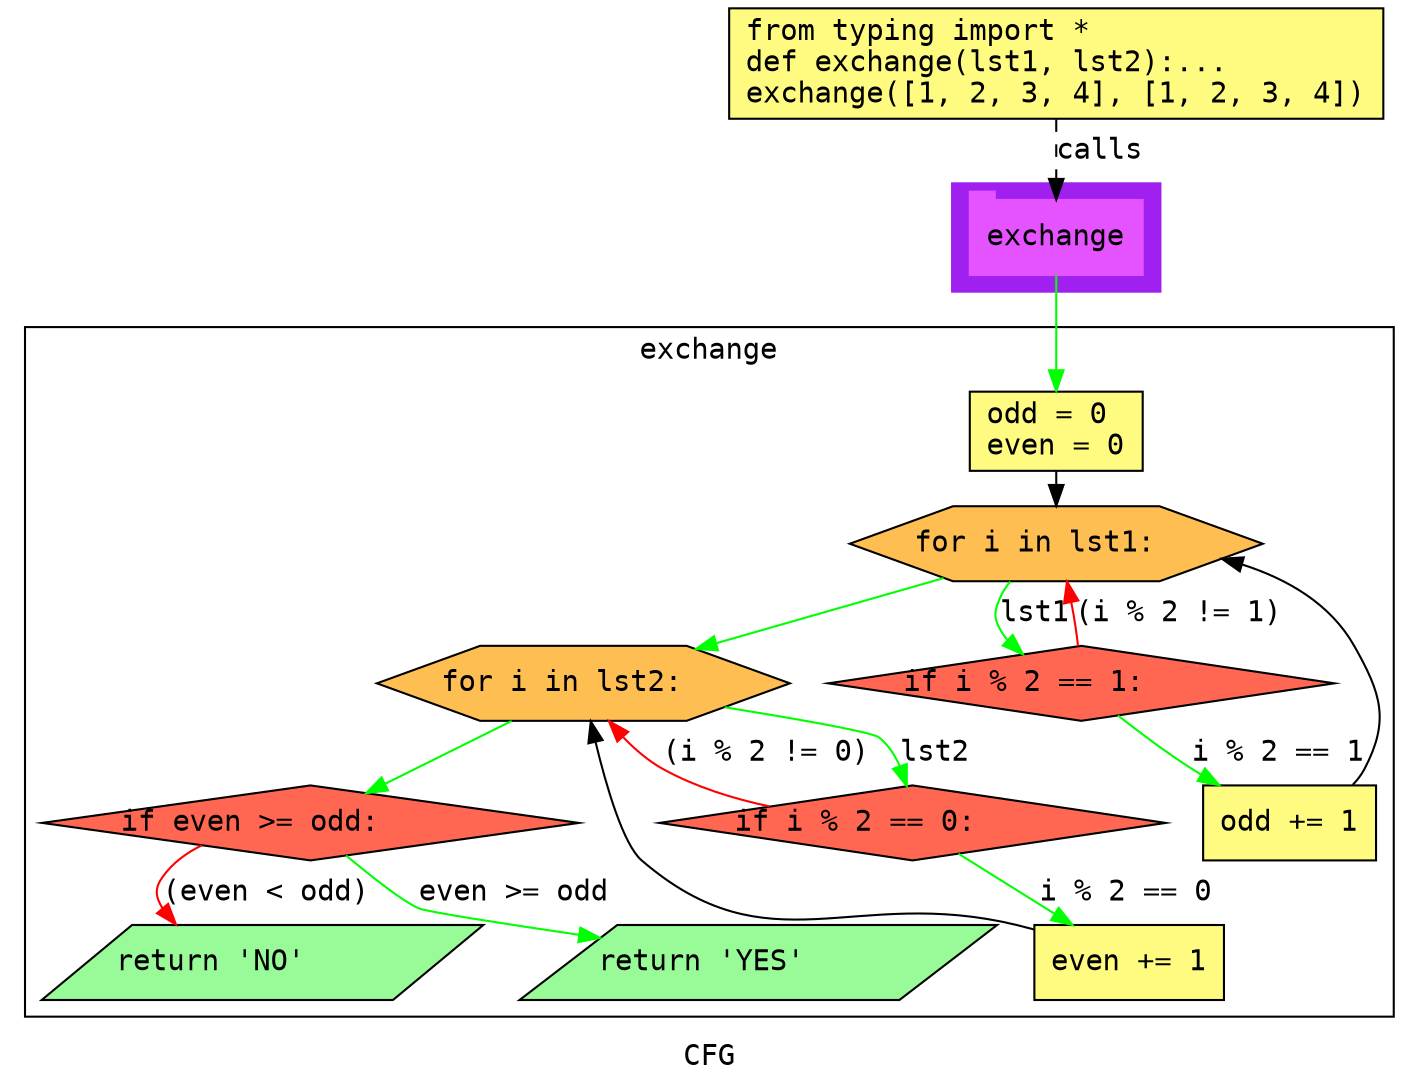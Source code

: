 digraph cluster424CFG {
	graph [bb="0,0,672,515",
		compound=True,
		fontname="DejaVu Sans Mono",
		label=CFG,
		lheight=0.21,
		lp="336,11.5",
		lwidth=0.35,
		pack=False,
		rankdir=TB,
		ranksep=0.02
	];
	node [fontname="DejaVu Sans Mono",
		label="\N"
	];
	edge [fontname="DejaVu Sans Mono"];
	subgraph cluster_1 {
		graph [bb="453,379,553,431",
			color=purple,
			compound=true,
			fontname="DejaVu Sans Mono",
			label="",
			rankdir=TB,
			ranksep=0.02,
			shape=tab,
			style=filled
		];
		node [fontname="DejaVu Sans Mono"];
		edge [fontname="DejaVu Sans Mono"];
		18	[color="#E552FF",
			height=0.5,
			label=exchange,
			linenum="[16]",
			pos="503,405",
			shape=tab,
			style=filled,
			width=1.1528];
	}
	subgraph cluster2exchange {
		graph [bb="8,31,664,362",
			compound=True,
			fontname="DejaVu Sans Mono",
			label=exchange,
			lheight=0.21,
			lp="336,350.5",
			lwidth=0.93,
			pack=False,
			rankdir=TB,
			ranksep=0.02
		];
		node [fontname="DejaVu Sans Mono"];
		edge [fontname="DejaVu Sans Mono"];
		3	[fillcolor="#FFFB81",
			height=0.52778,
			label="odd = 0\leven = 0\l",
			linenum="[3, 4]",
			pos="503,312",
			shape=rectangle,
			style="filled,solid",
			width=1.1528];
		4	[fillcolor="#FFBE52",
			height=0.5,
			label="for i in lst1:\l",
			linenum="[5]",
			pos="503,258",
			shape=hexagon,
			style="filled,solid",
			width=2.7518];
		3 -> 4	[color=black,
			pos="e,503,276.22 503,292.81 503,290.71 503,288.53 503,286.33"];
		5	[fillcolor="#FF6752",
			height=0.5,
			label="if i % 2 == 1:\l",
			linenum="[6]",
			pos="515,191",
			shape=diamond,
			style="filled,solid",
			width=3.3702];
		4 -> 5	[color=green,
			label=lst1,
			lp="489,224.5",
			pos="e,483.8,204.71 477.41,239.92 475.25,237.51 473.37,234.87 472,232 469.12,225.99 468.68,222.78 472,217 473.15,214.99 474.54,213.13 \
476.09,211.41"];
		6	[fillcolor="#FFBE52",
			height=0.5,
			label="for i in lst2:\l",
			linenum="[8]",
			pos="277,191",
			shape=hexagon,
			style="filled,solid",
			width=2.7518];
		4 -> 6	[color=green,
			pos="e,330.82,207.48 449.15,241.51 416.6,232.15 374.91,220.16 340.72,210.33"];
		5 -> 4	[color=red,
			label="(i % 2 != 1)",
			lp="562,224.5",
			pos="e,508.16,239.87 513.46,208.83 512.85,214.27 512.05,220.44 510.24,229.81"];
		7	[fillcolor="#FFFB81",
			height=0.5,
			label="odd += 1\l",
			linenum="[7]",
			pos="614,124",
			shape=rectangle,
			style="filled,solid",
			width=1.1528];
		5 -> 7	[color=green,
			label="i % 2 == 1",
			lp="608.5,157.5",
			pos="e,580.23,142.08 532.28,175.54 542.15,167.58 554.94,157.77 567,150 568.44,149.07 569.92,148.15 571.43,147.23"];
		7 -> 4	[color=black,
			pos="e,582.48,250.7 644.31,142.27 646.55,144.59 648.52,147.17 650,150 662.2,173.32 657.77,185.99 645,209 633.94,228.92 613.84,240.83 \
592.18,247.88"];
		9	[fillcolor="#FF6752",
			height=0.5,
			label="if i % 2 == 0:\l",
			linenum="[9]",
			pos="433,124",
			shape=diamond,
			style="filled,solid",
			width=3.3702];
		6 -> 9	[color=green,
			label=lst2,
			lp="444,157.5",
			pos="e,430.59,142.05 344.8,179.47 379.42,173.84 414.93,167.55 418,165 422.17,161.53 425.18,156.78 427.36,151.76"];
		10	[fillcolor="#FF6752",
			height=0.5,
			label="if even >= odd:\l",
			linenum="[11]",
			pos="145,124",
			shape=diamond,
			style="filled,solid",
			width=3.5745];
		6 -> 10	[color=green,
			pos="e,171.95,138.27 242.32,172.92 223.41,163.61 200.04,152.11 180.95,142.7"];
		9 -> 6	[color=red,
			label="(i % 2 != 0)",
			lp="368,157.5",
			pos="e,290.52,172.91 368.39,132.48 351.32,136.19 333.38,141.72 318,150 310.61,153.98 303.64,159.68 297.61,165.53"];
		11	[fillcolor="#FFFB81",
			height=0.5,
			label="even += 1\l",
			linenum="[10]",
			pos="523,57",
			shape=rectangle,
			style="filled,solid",
			width=1.2639];
		9 -> 11	[color=green,
			label="i % 2 == 0",
			lp="527.5,90.5",
			pos="e,499.35,75.079 452.53,108.9 463.81,100.75 478.27,90.302 491.16,80.995"];
		11 -> 6	[color=black,
			pos="e,280.17,172.76 477.44,72.765 474.6,73.557 471.77,74.309 469,75 396.18,93.191 359.05,56.082 303,106 294.43,113.63 286.95,141.29 \
282.25,162.81"];
		13	[fillcolor="#98fb98",
			height=0.5,
			label="return 'YES'\l",
			linenum="[12]",
			pos="349,57",
			shape=parallelogram,
			style="filled,solid",
			width=3.0706];
		10 -> 13	[color=green,
			label="even >= odd",
			lp="242.5,90.5",
			pos="e,275.08,68.518 162.34,108.18 174.39,98.174 189.58,86.219 197,83 203.84,80.034 233.52,74.913 264.87,70.075"];
		14	[fillcolor="#98fb98",
			height=0.5,
			label="return 'NO'\l",
			linenum="[13]",
			pos="118,57",
			shape=parallelogram,
			style="filled,solid",
			width=2.8323];
		10 -> 14	[color=red,
			label="(even < odd)",
			lp="124,90.5",
			pos="e,80.274,75.234 92.896,113.25 85.473,109.65 78.758,104.72 74,98 71.111,93.919 70.669,90.763 74.69,83.733"];
	}
	1	[fillcolor="#FFFB81",
		height=0.73611,
		label="from typing import *\ldef exchange(lst1, lst2):...\lexchange([1, 2, 3, 4], [1, 2, 3, 4])\l",
		linenum="[1]",
		pos="503,488.5",
		shape=rectangle,
		style="filled,solid",
		width=4.3611];
	1 -> 18	[label=calls,
		lp="524,446.5",
		pos="e,503,423.13 503,461.71 503,452.66 503,442.47 503,433.3",
		style=dashed];
	18 -> 3	[color=green,
		pos="e,503,331.29 503,386.88 503,374.12 503,356.4 503,341.52"];
}
